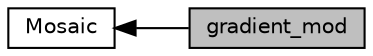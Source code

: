 digraph "gradient_mod"
{
  edge [fontname="Helvetica",fontsize="10",labelfontname="Helvetica",labelfontsize="10"];
  node [fontname="Helvetica",fontsize="10",shape=box];
  rankdir=LR;
  Node2 [label="Mosaic",height=0.2,width=0.4,color="black", fillcolor="white", style="filled",URL="$group__mosaic.html",tooltip="Modules and associated files in the mosaic directory."];
  Node1 [label="gradient_mod",height=0.2,width=0.4,color="black", fillcolor="grey75", style="filled", fontcolor="black",tooltip="Implements some utility routines to calculate gradient."];
  Node2->Node1 [shape=plaintext, dir="back", style="solid"];
}
